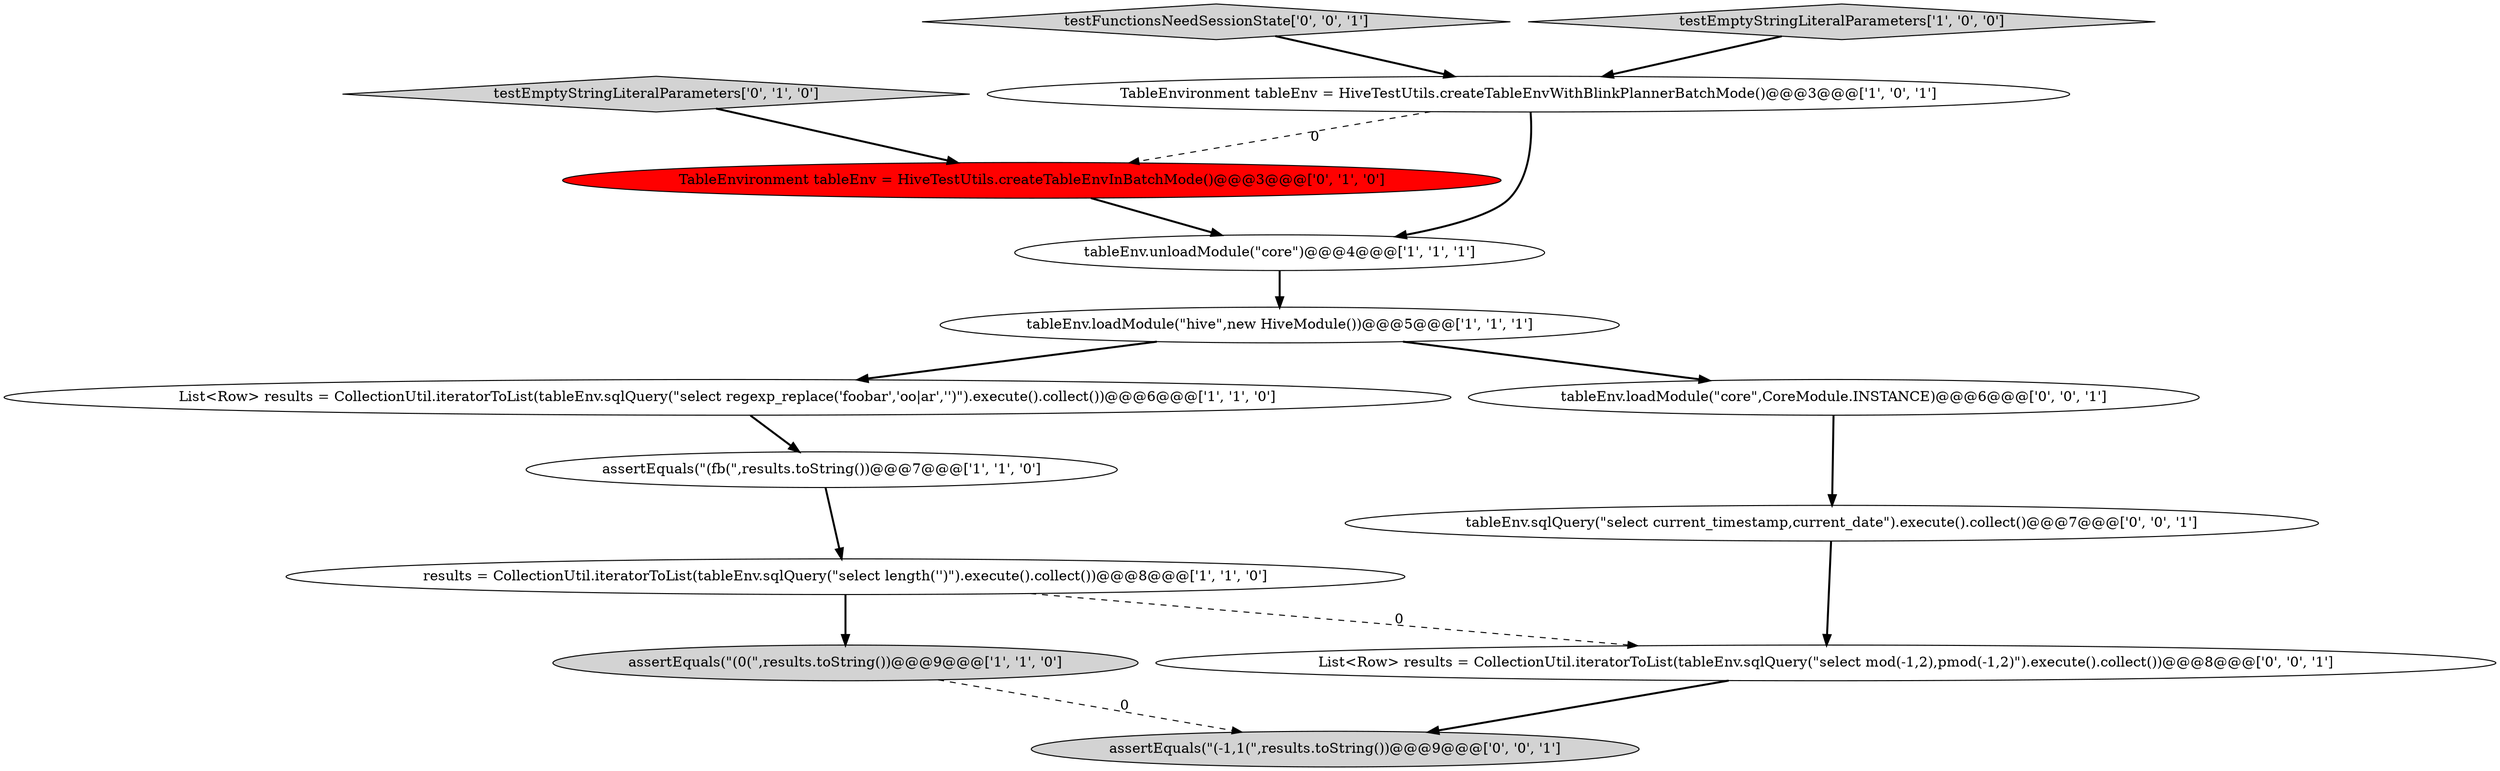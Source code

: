 digraph {
6 [style = filled, label = "assertEquals(\"(fb(\",results.toString())@@@7@@@['1', '1', '0']", fillcolor = white, shape = ellipse image = "AAA0AAABBB1BBB"];
2 [style = filled, label = "List<Row> results = CollectionUtil.iteratorToList(tableEnv.sqlQuery(\"select regexp_replace('foobar','oo|ar','')\").execute().collect())@@@6@@@['1', '1', '0']", fillcolor = white, shape = ellipse image = "AAA0AAABBB1BBB"];
12 [style = filled, label = "tableEnv.loadModule(\"core\",CoreModule.INSTANCE)@@@6@@@['0', '0', '1']", fillcolor = white, shape = ellipse image = "AAA0AAABBB3BBB"];
9 [style = filled, label = "testEmptyStringLiteralParameters['0', '1', '0']", fillcolor = lightgray, shape = diamond image = "AAA0AAABBB2BBB"];
1 [style = filled, label = "tableEnv.loadModule(\"hive\",new HiveModule())@@@5@@@['1', '1', '1']", fillcolor = white, shape = ellipse image = "AAA0AAABBB1BBB"];
10 [style = filled, label = "List<Row> results = CollectionUtil.iteratorToList(tableEnv.sqlQuery(\"select mod(-1,2),pmod(-1,2)\").execute().collect())@@@8@@@['0', '0', '1']", fillcolor = white, shape = ellipse image = "AAA0AAABBB3BBB"];
13 [style = filled, label = "testFunctionsNeedSessionState['0', '0', '1']", fillcolor = lightgray, shape = diamond image = "AAA0AAABBB3BBB"];
5 [style = filled, label = "testEmptyStringLiteralParameters['1', '0', '0']", fillcolor = lightgray, shape = diamond image = "AAA0AAABBB1BBB"];
11 [style = filled, label = "assertEquals(\"(-1,1(\",results.toString())@@@9@@@['0', '0', '1']", fillcolor = lightgray, shape = ellipse image = "AAA0AAABBB3BBB"];
4 [style = filled, label = "tableEnv.unloadModule(\"core\")@@@4@@@['1', '1', '1']", fillcolor = white, shape = ellipse image = "AAA0AAABBB1BBB"];
8 [style = filled, label = "TableEnvironment tableEnv = HiveTestUtils.createTableEnvInBatchMode()@@@3@@@['0', '1', '0']", fillcolor = red, shape = ellipse image = "AAA1AAABBB2BBB"];
3 [style = filled, label = "TableEnvironment tableEnv = HiveTestUtils.createTableEnvWithBlinkPlannerBatchMode()@@@3@@@['1', '0', '1']", fillcolor = white, shape = ellipse image = "AAA0AAABBB1BBB"];
7 [style = filled, label = "results = CollectionUtil.iteratorToList(tableEnv.sqlQuery(\"select length('')\").execute().collect())@@@8@@@['1', '1', '0']", fillcolor = white, shape = ellipse image = "AAA0AAABBB1BBB"];
0 [style = filled, label = "assertEquals(\"(0(\",results.toString())@@@9@@@['1', '1', '0']", fillcolor = lightgray, shape = ellipse image = "AAA0AAABBB1BBB"];
14 [style = filled, label = "tableEnv.sqlQuery(\"select current_timestamp,current_date\").execute().collect()@@@7@@@['0', '0', '1']", fillcolor = white, shape = ellipse image = "AAA0AAABBB3BBB"];
5->3 [style = bold, label=""];
3->8 [style = dashed, label="0"];
14->10 [style = bold, label=""];
7->10 [style = dashed, label="0"];
1->2 [style = bold, label=""];
4->1 [style = bold, label=""];
7->0 [style = bold, label=""];
10->11 [style = bold, label=""];
8->4 [style = bold, label=""];
0->11 [style = dashed, label="0"];
6->7 [style = bold, label=""];
13->3 [style = bold, label=""];
9->8 [style = bold, label=""];
3->4 [style = bold, label=""];
2->6 [style = bold, label=""];
12->14 [style = bold, label=""];
1->12 [style = bold, label=""];
}
